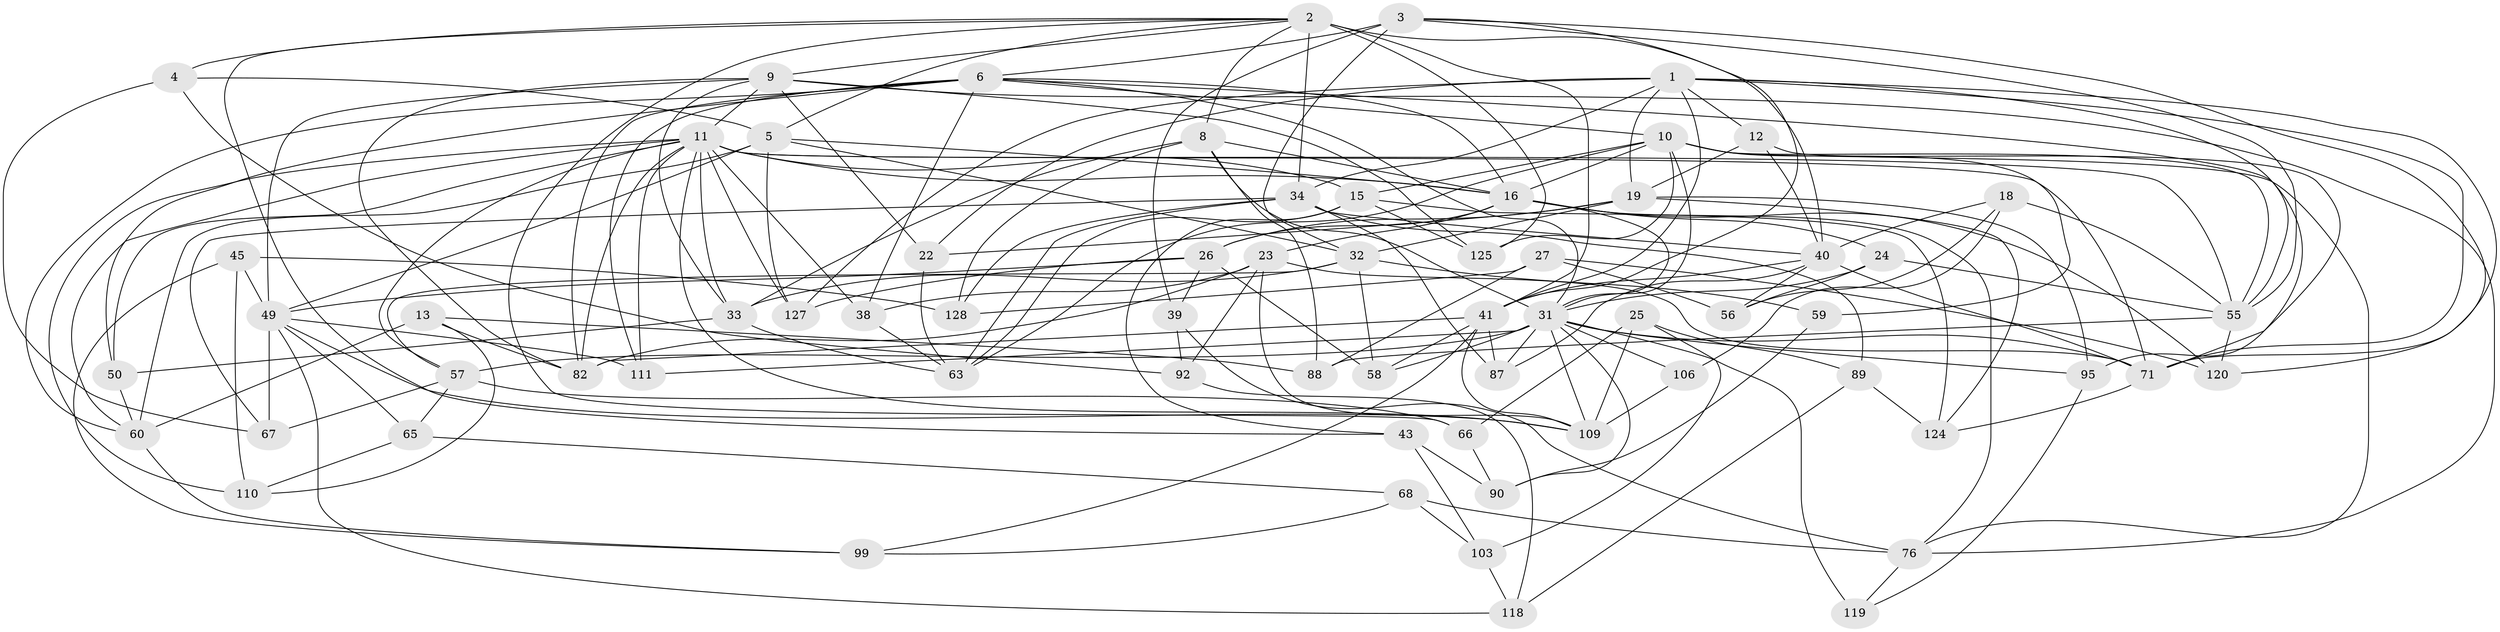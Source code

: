 // original degree distribution, {4: 1.0}
// Generated by graph-tools (version 1.1) at 2025/16/03/09/25 04:16:29]
// undirected, 67 vertices, 190 edges
graph export_dot {
graph [start="1"]
  node [color=gray90,style=filled];
  1 [super="+7+14+84"];
  2 [super="+101+81"];
  3 [super="+130+86"];
  4;
  5 [super="+94+54"];
  6 [super="+42+35+77"];
  8 [super="+30"];
  9 [super="+44"];
  10 [super="+61+75+21"];
  11 [super="+52+29+20"];
  12;
  13;
  15 [super="+17"];
  16 [super="+133+112+47+46"];
  18;
  19 [super="+83+28"];
  22;
  23 [super="+122"];
  24;
  25;
  26 [super="+37"];
  27;
  31 [super="+69+36"];
  32 [super="+80+129"];
  33 [super="+73"];
  34 [super="+134+48"];
  38;
  39;
  40 [super="+62"];
  41 [super="+74+51"];
  43;
  45;
  49 [super="+126+91+102"];
  50;
  55 [super="+70+104"];
  56;
  57 [super="+98"];
  58;
  59;
  60 [super="+108"];
  63 [super="+79"];
  65;
  66;
  67;
  68;
  71 [super="+78"];
  76 [super="+100"];
  82 [super="+116"];
  87;
  88;
  89;
  90;
  92;
  95;
  99;
  103;
  106;
  109 [super="+121+115"];
  110;
  111;
  118;
  119;
  120;
  124;
  125;
  127;
  128;
  1 -- 22;
  1 -- 120;
  1 -- 34;
  1 -- 55;
  1 -- 19 [weight=2];
  1 -- 71;
  1 -- 12;
  1 -- 127;
  1 -- 41;
  2 -- 40 [weight=2];
  2 -- 41 [weight=2];
  2 -- 34;
  2 -- 66;
  2 -- 4;
  2 -- 5;
  2 -- 8;
  2 -- 43;
  2 -- 125;
  2 -- 9;
  3 -- 32;
  3 -- 55;
  3 -- 6;
  3 -- 39;
  3 -- 41;
  3 -- 71;
  4 -- 67;
  4 -- 92;
  4 -- 5;
  5 -- 127;
  5 -- 16;
  5 -- 49 [weight=2];
  5 -- 32;
  5 -- 60;
  6 -- 111;
  6 -- 38;
  6 -- 50;
  6 -- 95;
  6 -- 60;
  6 -- 16;
  6 -- 82;
  6 -- 31;
  6 -- 10;
  8 -- 16;
  8 -- 33;
  8 -- 88;
  8 -- 128;
  8 -- 31;
  9 -- 33;
  9 -- 22;
  9 -- 49;
  9 -- 82;
  9 -- 11;
  9 -- 76;
  9 -- 125;
  10 -- 16 [weight=2];
  10 -- 76;
  10 -- 63;
  10 -- 59;
  10 -- 15;
  10 -- 125;
  10 -- 55;
  10 -- 31;
  11 -- 50;
  11 -- 57;
  11 -- 82;
  11 -- 15;
  11 -- 110;
  11 -- 111;
  11 -- 16;
  11 -- 33;
  11 -- 60;
  11 -- 109;
  11 -- 127;
  11 -- 38;
  11 -- 55;
  11 -- 71 [weight=2];
  12 -- 19;
  12 -- 40;
  12 -- 71;
  13 -- 110;
  13 -- 60;
  13 -- 88;
  13 -- 82;
  15 -- 125;
  15 -- 43;
  15 -- 124;
  15 -- 63;
  16 -- 26;
  16 -- 120;
  16 -- 23;
  16 -- 24;
  16 -- 76;
  16 -- 31;
  18 -- 106;
  18 -- 56;
  18 -- 40;
  18 -- 55;
  19 -- 124;
  19 -- 22;
  19 -- 32;
  19 -- 95;
  19 -- 26;
  22 -- 63;
  23 -- 92;
  23 -- 38;
  23 -- 109;
  23 -- 82;
  23 -- 71;
  24 -- 56;
  24 -- 55;
  24 -- 31;
  25 -- 103;
  25 -- 89;
  25 -- 66;
  25 -- 109;
  26 -- 58;
  26 -- 49;
  26 -- 39;
  26 -- 127;
  27 -- 88;
  27 -- 56;
  27 -- 120;
  27 -- 128;
  31 -- 106;
  31 -- 87;
  31 -- 57;
  31 -- 58;
  31 -- 109;
  31 -- 71;
  31 -- 90;
  31 -- 119 [weight=2];
  31 -- 111;
  31 -- 95;
  32 -- 59 [weight=2];
  32 -- 33;
  32 -- 58;
  32 -- 57;
  33 -- 63;
  33 -- 50;
  34 -- 87;
  34 -- 63;
  34 -- 128;
  34 -- 89;
  34 -- 67;
  34 -- 40;
  38 -- 63;
  39 -- 92;
  39 -- 76;
  40 -- 71 [weight=2];
  40 -- 87;
  40 -- 41;
  40 -- 56;
  41 -- 58;
  41 -- 87;
  41 -- 82;
  41 -- 99;
  41 -- 109;
  43 -- 103;
  43 -- 90;
  45 -- 128;
  45 -- 99;
  45 -- 110;
  45 -- 49;
  49 -- 67;
  49 -- 111;
  49 -- 65;
  49 -- 118;
  49 -- 109;
  50 -- 60;
  55 -- 120;
  55 -- 88;
  57 -- 67;
  57 -- 65;
  57 -- 66;
  59 -- 90;
  60 -- 99;
  65 -- 68;
  65 -- 110;
  66 -- 90;
  68 -- 76;
  68 -- 103;
  68 -- 99;
  71 -- 124;
  76 -- 119;
  89 -- 118;
  89 -- 124;
  92 -- 118;
  95 -- 119;
  103 -- 118;
  106 -- 109 [weight=2];
}
